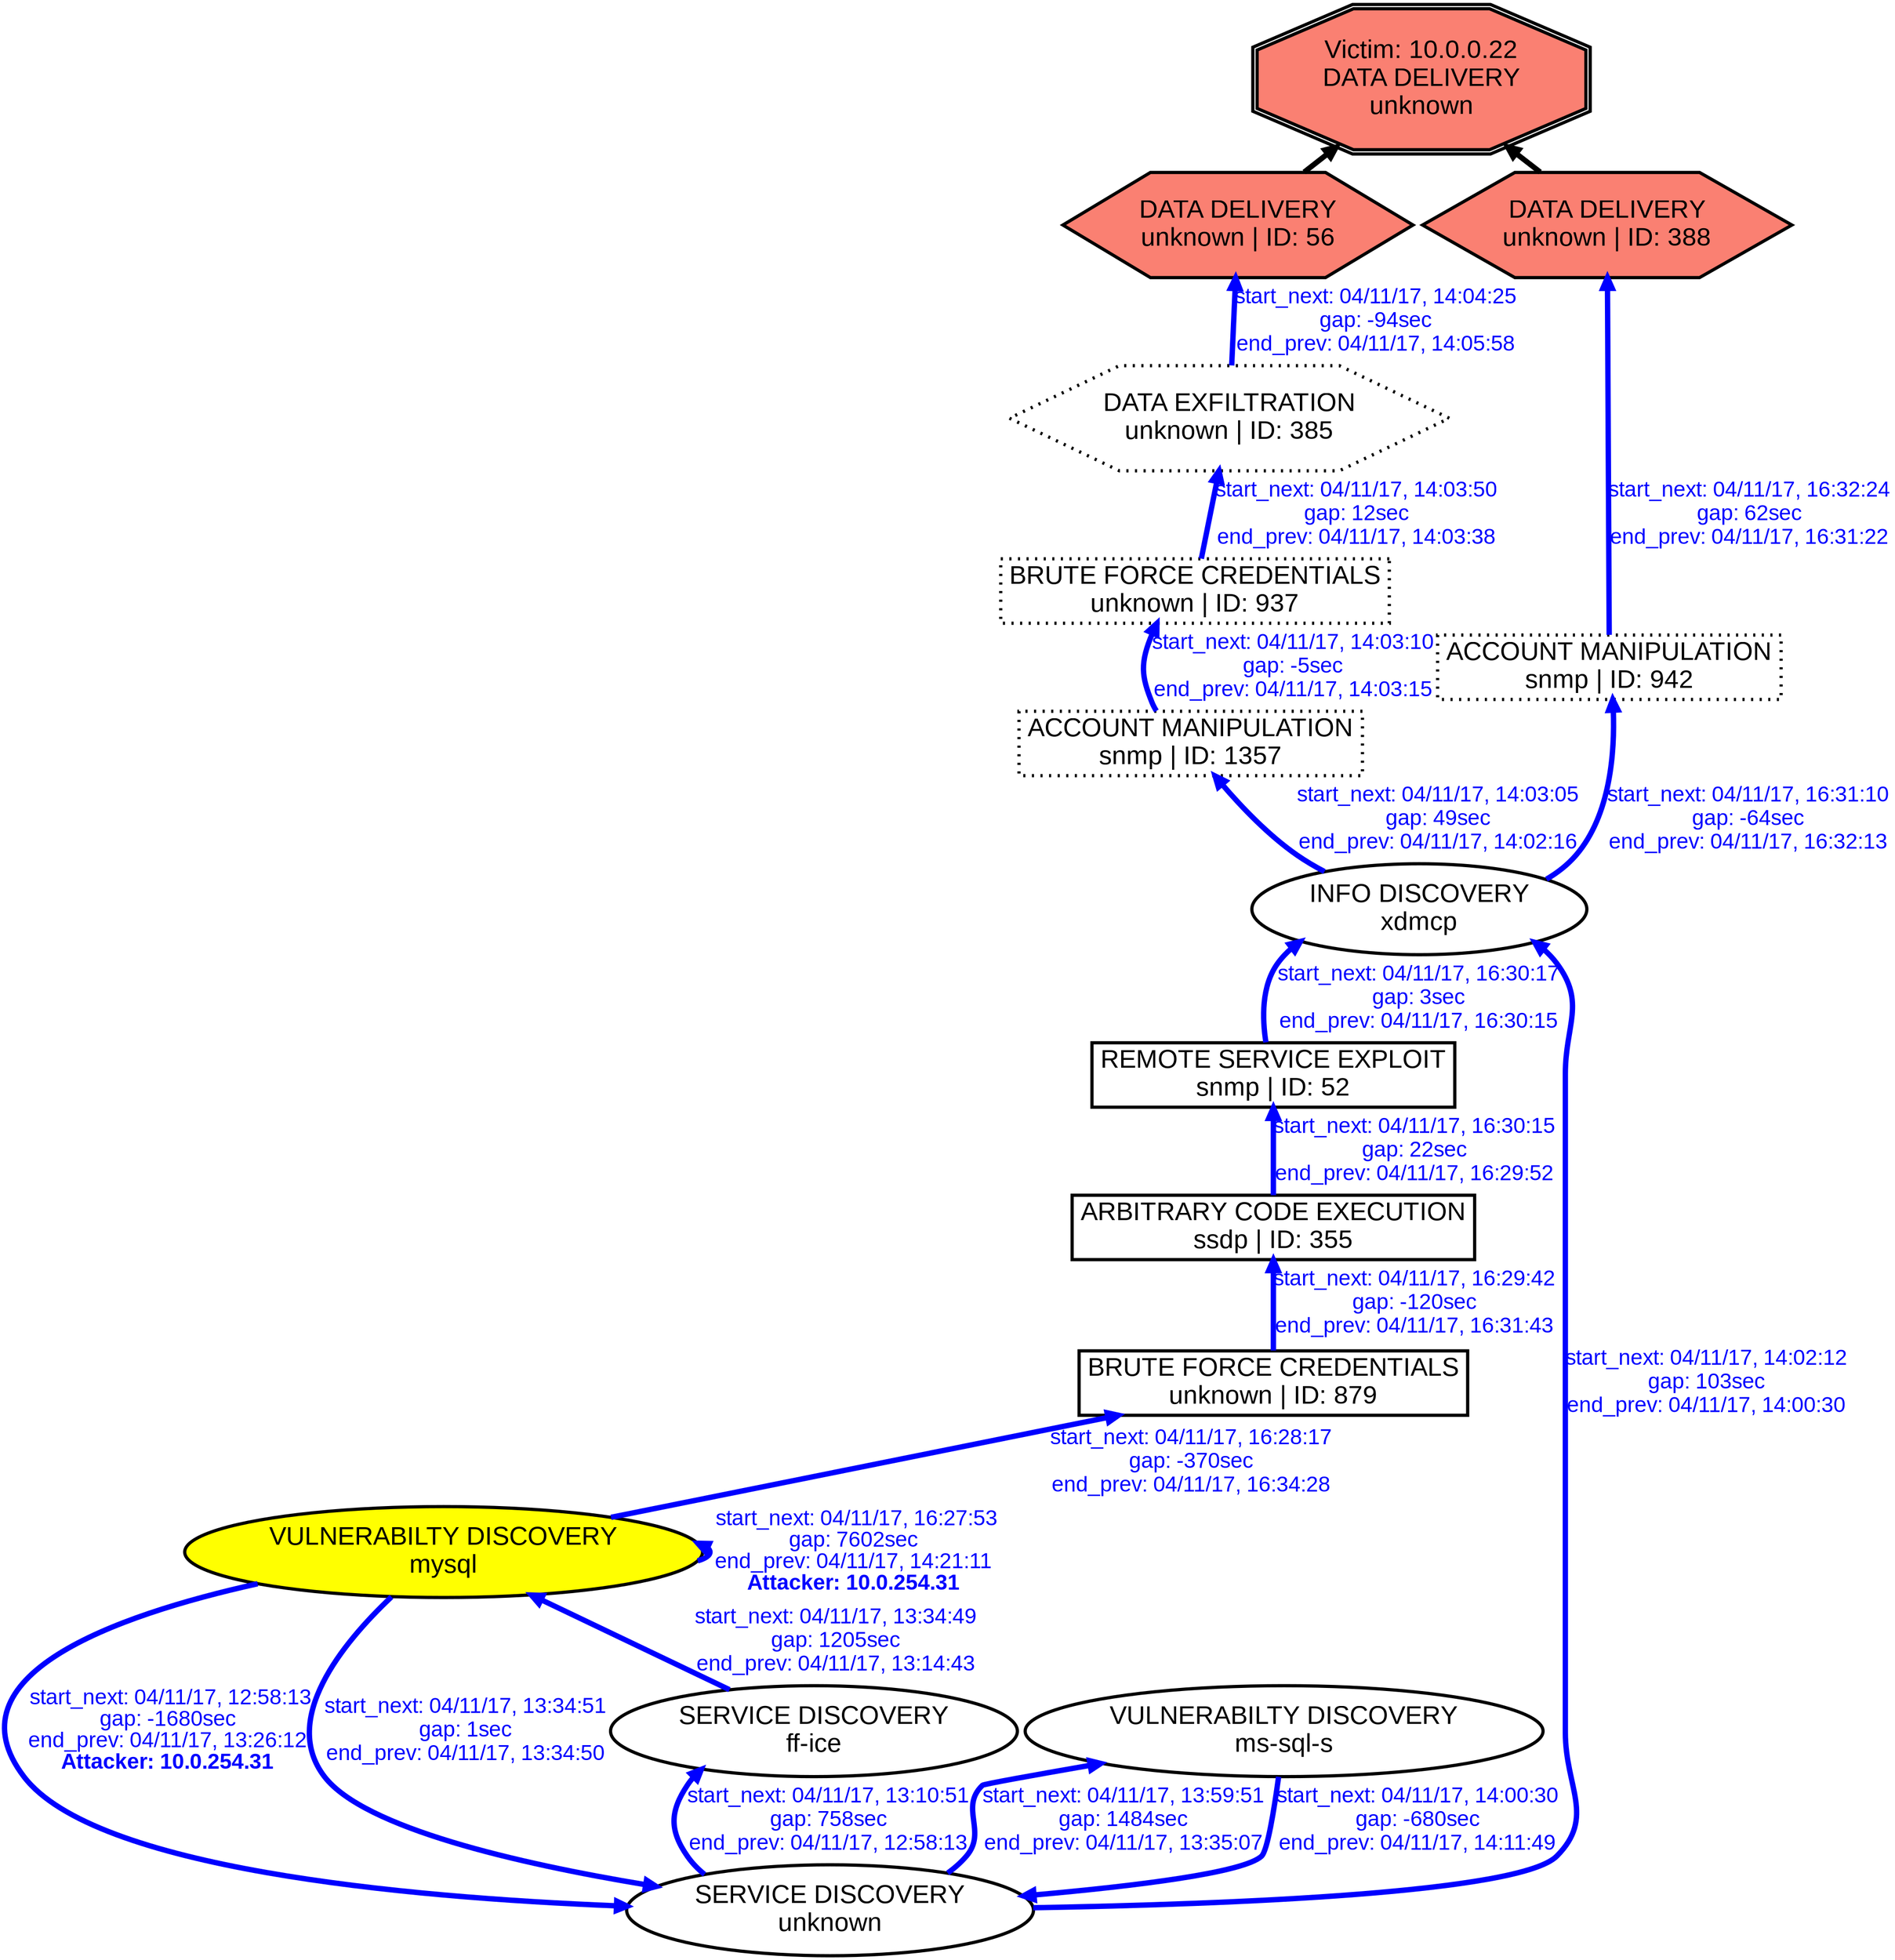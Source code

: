 digraph DATADELIVERYunknown {
rankdir="BT"; 
 graph [ nodesep="0.1", ranksep="0.02"] 
 node [ fontname=Arial, fontsize=24,penwidth=3]; 
 edge [ fontname=Arial, fontsize=20,penwidth=5 ];
"Victim: 10.0.0.22
DATA DELIVERY
unknown" [shape=doubleoctagon, style=filled, fillcolor=salmon];
{ rank = max; "Victim: 10.0.0.22
DATA DELIVERY
unknown"}
"DATA DELIVERY
unknown | ID: 388" -> "Victim: 10.0.0.22
DATA DELIVERY
unknown"
"DATA DELIVERY
unknown | ID: 388" [style=filled, fillcolor= salmon]
"DATA DELIVERY
unknown | ID: 56" -> "Victim: 10.0.0.22
DATA DELIVERY
unknown"
"DATA DELIVERY
unknown | ID: 56" [style=filled, fillcolor= salmon]
{ rank=same; "DATA DELIVERY
unknown | ID: 388" "DATA DELIVERY
unknown | ID: 56"}
"VULNERABILTY DISCOVERY
mysql" [style=filled, fillcolor= yellow]
"VULNERABILTY DISCOVERY
mysql" -> "SERVICE DISCOVERY
unknown" [ color=blue] [label=<<font color="blue"> start_next: 04/11/17, 12:58:13<br/>gap: -1680sec<br/>end_prev: 04/11/17, 13:26:12</font><br/><font color="blue"><b>Attacker: 10.0.254.31</b></font>>]
"SERVICE DISCOVERY
unknown" -> "SERVICE DISCOVERY
ff-ice" [ label="start_next: 04/11/17, 13:10:51
gap: 758sec
end_prev: 04/11/17, 12:58:13"][ fontcolor="blue" color=blue]
"SERVICE DISCOVERY
ff-ice" -> "VULNERABILTY DISCOVERY
mysql" [ label="start_next: 04/11/17, 13:34:49
gap: 1205sec
end_prev: 04/11/17, 13:14:43"][ fontcolor="blue" color=blue]
"VULNERABILTY DISCOVERY
mysql" -> "SERVICE DISCOVERY
unknown" [ label="start_next: 04/11/17, 13:34:51
gap: 1sec
end_prev: 04/11/17, 13:34:50"][ fontcolor="blue" color=blue]
"SERVICE DISCOVERY
unknown" -> "VULNERABILTY DISCOVERY
ms-sql-s" [ label="start_next: 04/11/17, 13:59:51
gap: 1484sec
end_prev: 04/11/17, 13:35:07"][ fontcolor="blue" color=blue]
"VULNERABILTY DISCOVERY
ms-sql-s" -> "SERVICE DISCOVERY
unknown" [ label="start_next: 04/11/17, 14:00:30
gap: -680sec
end_prev: 04/11/17, 14:11:49"][ fontcolor="blue" color=blue]
"SERVICE DISCOVERY
unknown" -> "INFO DISCOVERY
xdmcp" [ label="start_next: 04/11/17, 14:02:12
gap: 103sec
end_prev: 04/11/17, 14:00:30"][ fontcolor="blue" color=blue]
"INFO DISCOVERY
xdmcp" -> "ACCOUNT MANIPULATION
snmp | ID: 1357" [ label="start_next: 04/11/17, 14:03:05
gap: 49sec
end_prev: 04/11/17, 14:02:16"][ fontcolor="blue" color=blue]
"ACCOUNT MANIPULATION
snmp | ID: 1357" -> "BRUTE FORCE CREDENTIALS
unknown | ID: 937" [ label="start_next: 04/11/17, 14:03:10
gap: -5sec
end_prev: 04/11/17, 14:03:15"][ fontcolor="blue" color=blue]
"BRUTE FORCE CREDENTIALS
unknown | ID: 937" -> "DATA EXFILTRATION
unknown | ID: 385" [ label="start_next: 04/11/17, 14:03:50
gap: 12sec
end_prev: 04/11/17, 14:03:38"][ fontcolor="blue" color=blue]
"DATA EXFILTRATION
unknown | ID: 385" -> "DATA DELIVERY
unknown | ID: 56" [ label="start_next: 04/11/17, 14:04:25
gap: -94sec
end_prev: 04/11/17, 14:05:58"][ fontcolor="blue" color=blue]
"VULNERABILTY DISCOVERY
mysql" [style=filled, fillcolor= yellow]
"VULNERABILTY DISCOVERY
mysql" -> "VULNERABILTY DISCOVERY
mysql" [ color=blue] [label=<<font color="blue"> start_next: 04/11/17, 16:27:53<br/>gap: 7602sec<br/>end_prev: 04/11/17, 14:21:11</font><br/><font color="blue"><b>Attacker: 10.0.254.31</b></font>>]
"VULNERABILTY DISCOVERY
mysql" -> "BRUTE FORCE CREDENTIALS
unknown | ID: 879" [ label="start_next: 04/11/17, 16:28:17
gap: -370sec
end_prev: 04/11/17, 16:34:28"][ fontcolor="blue" color=blue]
"BRUTE FORCE CREDENTIALS
unknown | ID: 879" -> "ARBITRARY CODE EXECUTION
ssdp | ID: 355" [ label="start_next: 04/11/17, 16:29:42
gap: -120sec
end_prev: 04/11/17, 16:31:43"][ fontcolor="blue" color=blue]
"ARBITRARY CODE EXECUTION
ssdp | ID: 355" -> "REMOTE SERVICE EXPLOIT
snmp | ID: 52" [ label="start_next: 04/11/17, 16:30:15
gap: 22sec
end_prev: 04/11/17, 16:29:52"][ fontcolor="blue" color=blue]
"REMOTE SERVICE EXPLOIT
snmp | ID: 52" -> "INFO DISCOVERY
xdmcp" [ label="start_next: 04/11/17, 16:30:17
gap: 3sec
end_prev: 04/11/17, 16:30:15"][ fontcolor="blue" color=blue]
"INFO DISCOVERY
xdmcp" -> "ACCOUNT MANIPULATION
snmp | ID: 942" [ label="start_next: 04/11/17, 16:31:10
gap: -64sec
end_prev: 04/11/17, 16:32:13"][ fontcolor="blue" color=blue]
"ACCOUNT MANIPULATION
snmp | ID: 942" -> "DATA DELIVERY
unknown | ID: 388" [ label="start_next: 04/11/17, 16:32:24
gap: 62sec
end_prev: 04/11/17, 16:31:22"][ fontcolor="blue" color=blue]
"VULNERABILTY DISCOVERY
mysql" [shape=oval]
"VULNERABILTY DISCOVERY
mysql" [tooltip="ET POLICY Suspicious inbound to mySQL port 3306
ET POLICY Suspicious inbound to MSSQL port 1433
ET POLICY Suspicious inbound to Oracle SQL port 1521
ET SCAN Nessus User Agent
ET POLICY Suspicious inbound to PostgreSQL port 5432"]
"SERVICE DISCOVERY
unknown" [shape=oval]
"SERVICE DISCOVERY
unknown" [tooltip="ET SCAN Potential VNC Scan 5800-5820
ET SCAN NMAP OS Detection Probe"]
"SERVICE DISCOVERY
ff-ice" [shape=oval]
"SERVICE DISCOVERY
ff-ice" [tooltip="ET SCAN Potential VNC Scan 5900-5920"]
"VULNERABILTY DISCOVERY
ms-sql-s" [shape=oval]
"VULNERABILTY DISCOVERY
ms-sql-s" [tooltip="ET POLICY Suspicious inbound to mySQL port 3306
ET POLICY Suspicious inbound to mSQL port 4333
ET POLICY Suspicious inbound to MSSQL port 1433
ET POLICY Suspicious inbound to Oracle SQL port 1521
ET SCAN Nessus User Agent"]
"INFO DISCOVERY
xdmcp" [shape=oval]
"INFO DISCOVERY
xdmcp" [tooltip="GPL WEB_SERVER mod_gzip_status access
GPL RPC xdmcp info query"]
"ACCOUNT MANIPULATION
snmp | ID: 1357" [style="dotted", shape=box]
"ACCOUNT MANIPULATION
snmp | ID: 1357" [tooltip="GPL SNMP public access udp"]
"BRUTE FORCE CREDENTIALS
unknown | ID: 937" [style="dotted", shape=box]
"BRUTE FORCE CREDENTIALS
unknown | ID: 937" [tooltip="ET SCAN Multiple MySQL Login Failures Possible Brute Force Attempt"]
"DATA EXFILTRATION
unknown | ID: 385" [style="dotted", shape=hexagon]
"DATA EXFILTRATION
unknown | ID: 385" [tooltip="ET WEB_SPECIFIC_APPS PHP-CGI query string parameter vulnerability
ET WEB_SERVER Possible MySQL SQLi Attempt Information Schema Access"]
"DATA DELIVERY
unknown | ID: 56" [shape=hexagon]
"DATA DELIVERY
unknown | ID: 56" [tooltip="ET WEB_SERVER PHP Possible https Local File Inclusion Attempt
ET WEB_SERVER PHP Possible php Remote File Inclusion Attempt
ET WEB_SERVER PHP tags in HTTP POST"]
"BRUTE FORCE CREDENTIALS
unknown | ID: 879" [shape=box]
"BRUTE FORCE CREDENTIALS
unknown | ID: 879" [tooltip="ET SCAN Rapid POP3S Connections - Possible Brute Force Attack
ET SCAN Multiple MySQL Login Failures Possible Brute Force Attempt"]
"ARBITRARY CODE EXECUTION
ssdp | ID: 355" [shape=box]
"ARBITRARY CODE EXECUTION
ssdp | ID: 355" [tooltip="GPL MISC UPnP malformed advertisement"]
"REMOTE SERVICE EXPLOIT
snmp | ID: 52" [shape=box]
"REMOTE SERVICE EXPLOIT
snmp | ID: 52" [tooltip="ET SNMP Samsung Printer SNMP Hardcode RW Community String"]
"ACCOUNT MANIPULATION
snmp | ID: 942" [style="dotted", shape=box]
"ACCOUNT MANIPULATION
snmp | ID: 942" [tooltip="GPL SNMP private access udp
GPL SNMP public access udp"]
"DATA DELIVERY
unknown | ID: 388" [shape=hexagon]
"DATA DELIVERY
unknown | ID: 388" [tooltip="ET WEB_SERVER PHP Possible https Local File Inclusion Attempt
ET WEB_SERVER PHP Possible php Remote File Inclusion Attempt
ET WEB_SERVER PHP tags in HTTP POST"]
}
